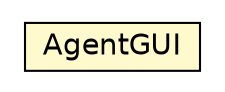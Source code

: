 #!/usr/local/bin/dot
#
# Class diagram 
# Generated by UMLGraph version R5_6_6-1-g9240c4 (http://www.umlgraph.org/)
#

digraph G {
	edge [fontname="Helvetica",fontsize=10,labelfontname="Helvetica",labelfontsize=10];
	node [fontname="Helvetica",fontsize=10,shape=plaintext];
	nodesep=0.25;
	ranksep=0.5;
	// ora4mas.nopl.simulator.AgentGUI
	c2507 [label=<<table title="ora4mas.nopl.simulator.AgentGUI" border="0" cellborder="1" cellspacing="0" cellpadding="2" port="p" bgcolor="lemonChiffon" href="./AgentGUI.html">
		<tr><td><table border="0" cellspacing="0" cellpadding="1">
<tr><td align="center" balign="center"> AgentGUI </td></tr>
		</table></td></tr>
		</table>>, URL="./AgentGUI.html", fontname="Helvetica", fontcolor="black", fontsize=14.0];
}

